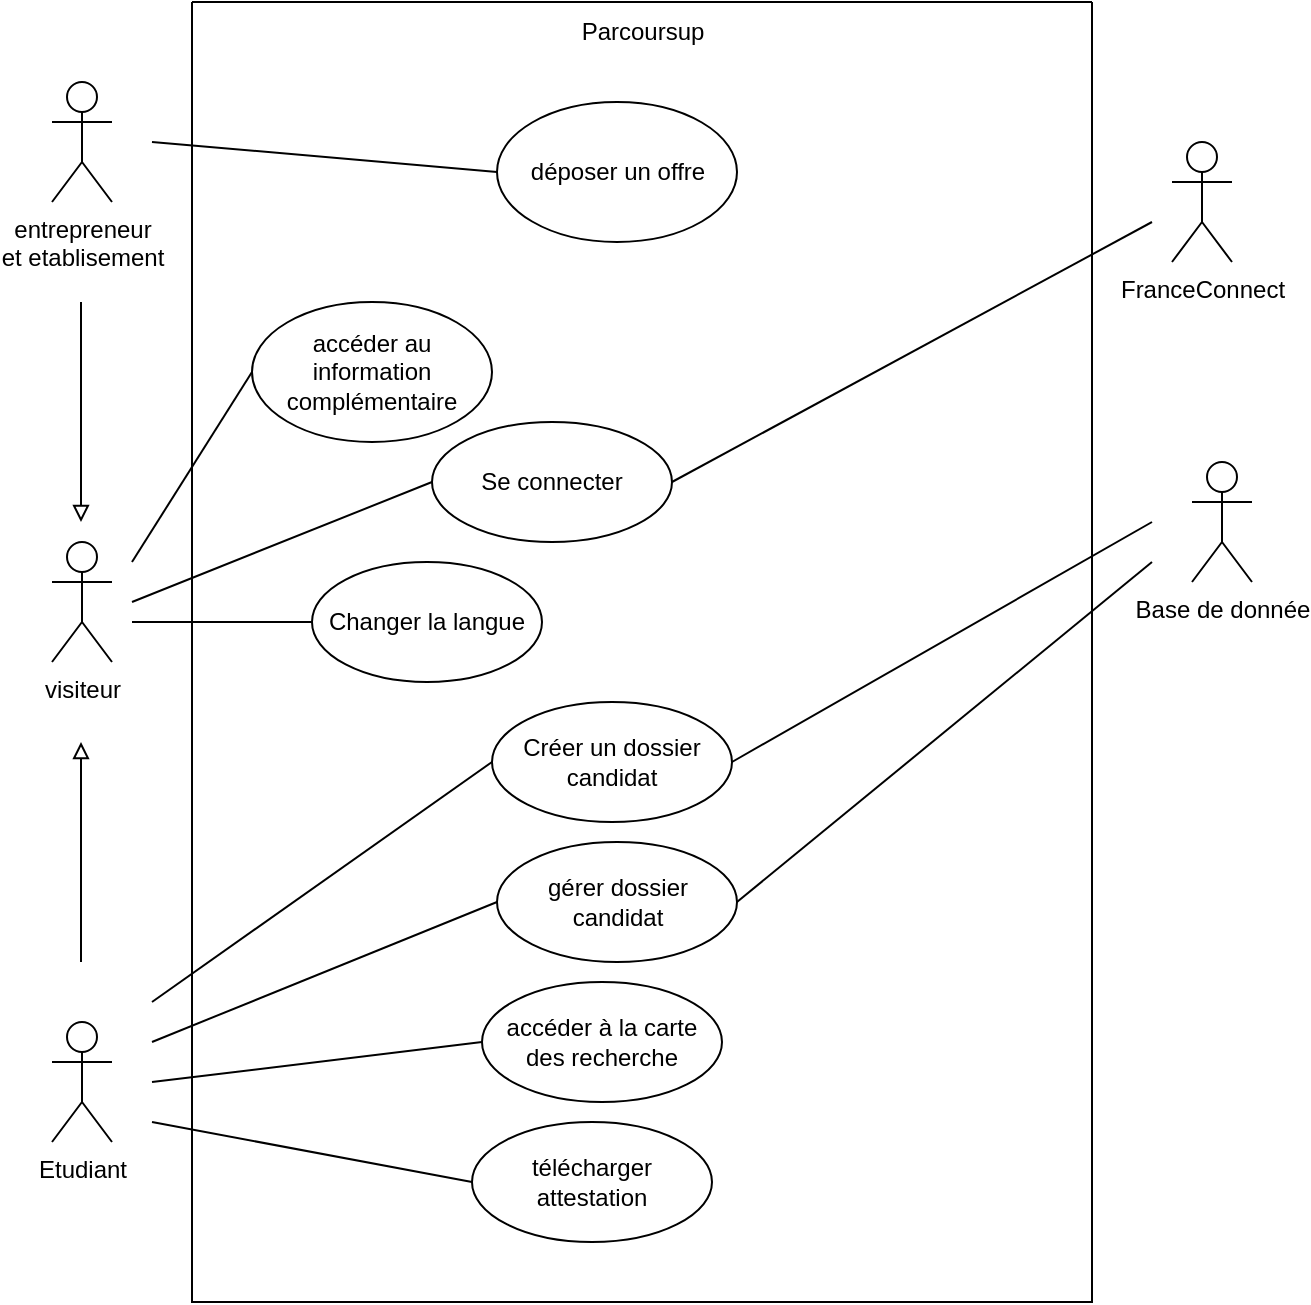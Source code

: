 <mxfile>
    <diagram name="Page-1" id="Ld-aAZMJW7dczljbfGay">
        <mxGraphModel dx="1047" dy="802" grid="1" gridSize="10" guides="1" tooltips="1" connect="1" arrows="1" fold="1" page="1" pageScale="1" pageWidth="827" pageHeight="1169" math="0" shadow="0">
            <root>
                <mxCell id="0"/>
                <mxCell id="1" parent="0"/>
                <mxCell id="6rPOjHN5C-XUqdba0Vjc-2" value="" style="swimlane;startSize=0;" parent="1" vertex="1">
                    <mxGeometry x="130" y="60" width="450" height="650" as="geometry"/>
                </mxCell>
                <mxCell id="2" style="edgeStyle=none;html=1;exitX=0;exitY=0.5;exitDx=0;exitDy=0;endArrow=none;endFill=0;" edge="1" parent="6rPOjHN5C-XUqdba0Vjc-2" source="6rPOjHN5C-XUqdba0Vjc-4">
                    <mxGeometry relative="1" as="geometry">
                        <mxPoint x="-30" y="300" as="targetPoint"/>
                    </mxGeometry>
                </mxCell>
                <mxCell id="10" style="edgeStyle=none;html=1;exitX=1;exitY=0.5;exitDx=0;exitDy=0;endArrow=none;endFill=0;" edge="1" parent="6rPOjHN5C-XUqdba0Vjc-2" source="6rPOjHN5C-XUqdba0Vjc-4">
                    <mxGeometry relative="1" as="geometry">
                        <mxPoint x="480" y="110" as="targetPoint"/>
                    </mxGeometry>
                </mxCell>
                <mxCell id="6rPOjHN5C-XUqdba0Vjc-4" value="Se connecter" style="ellipse;whiteSpace=wrap;html=1;" parent="6rPOjHN5C-XUqdba0Vjc-2" vertex="1">
                    <mxGeometry x="120" y="210" width="120" height="60" as="geometry"/>
                </mxCell>
                <mxCell id="4" style="edgeStyle=none;html=1;exitX=0;exitY=0.5;exitDx=0;exitDy=0;endArrow=none;endFill=0;" edge="1" parent="6rPOjHN5C-XUqdba0Vjc-2" source="6rPOjHN5C-XUqdba0Vjc-5">
                    <mxGeometry relative="1" as="geometry">
                        <mxPoint x="-20" y="500" as="targetPoint"/>
                    </mxGeometry>
                </mxCell>
                <mxCell id="8" style="edgeStyle=none;html=1;exitX=1;exitY=0.5;exitDx=0;exitDy=0;endArrow=none;endFill=0;" edge="1" parent="6rPOjHN5C-XUqdba0Vjc-2" source="6rPOjHN5C-XUqdba0Vjc-5">
                    <mxGeometry relative="1" as="geometry">
                        <mxPoint x="480" y="260" as="targetPoint"/>
                    </mxGeometry>
                </mxCell>
                <mxCell id="6rPOjHN5C-XUqdba0Vjc-5" value="Créer un dossier candidat" style="ellipse;whiteSpace=wrap;html=1;" parent="6rPOjHN5C-XUqdba0Vjc-2" vertex="1">
                    <mxGeometry x="150" y="350" width="120" height="60" as="geometry"/>
                </mxCell>
                <mxCell id="5" style="edgeStyle=none;html=1;exitX=0;exitY=0.5;exitDx=0;exitDy=0;endArrow=none;endFill=0;" edge="1" parent="6rPOjHN5C-XUqdba0Vjc-2" source="6rPOjHN5C-XUqdba0Vjc-6">
                    <mxGeometry relative="1" as="geometry">
                        <mxPoint x="-20" y="540" as="targetPoint"/>
                    </mxGeometry>
                </mxCell>
                <mxCell id="6rPOjHN5C-XUqdba0Vjc-6" value="accéder à la carte des recherche" style="ellipse;whiteSpace=wrap;html=1;" parent="6rPOjHN5C-XUqdba0Vjc-2" vertex="1">
                    <mxGeometry x="145" y="490" width="120" height="60" as="geometry"/>
                </mxCell>
                <mxCell id="6" style="edgeStyle=none;html=1;exitX=0;exitY=0.5;exitDx=0;exitDy=0;endArrow=none;endFill=0;" edge="1" parent="6rPOjHN5C-XUqdba0Vjc-2" source="6rPOjHN5C-XUqdba0Vjc-7">
                    <mxGeometry relative="1" as="geometry">
                        <mxPoint x="-20" y="560" as="targetPoint"/>
                    </mxGeometry>
                </mxCell>
                <mxCell id="6rPOjHN5C-XUqdba0Vjc-7" value="télécharger attestation" style="ellipse;whiteSpace=wrap;html=1;" parent="6rPOjHN5C-XUqdba0Vjc-2" vertex="1">
                    <mxGeometry x="140" y="560" width="120" height="60" as="geometry"/>
                </mxCell>
                <mxCell id="3" style="edgeStyle=none;html=1;exitX=0;exitY=0.5;exitDx=0;exitDy=0;endArrow=none;endFill=0;" edge="1" parent="6rPOjHN5C-XUqdba0Vjc-2" source="6rPOjHN5C-XUqdba0Vjc-8">
                    <mxGeometry relative="1" as="geometry">
                        <mxPoint x="-30" y="280" as="targetPoint"/>
                    </mxGeometry>
                </mxCell>
                <mxCell id="6rPOjHN5C-XUqdba0Vjc-8" value="accéder au information complémentaire" style="ellipse;whiteSpace=wrap;html=1;" parent="6rPOjHN5C-XUqdba0Vjc-2" vertex="1">
                    <mxGeometry x="30" y="150" width="120" height="70" as="geometry"/>
                </mxCell>
                <mxCell id="12" style="edgeStyle=none;html=1;exitX=0;exitY=0.5;exitDx=0;exitDy=0;endArrow=none;endFill=0;" edge="1" parent="6rPOjHN5C-XUqdba0Vjc-2" source="11">
                    <mxGeometry relative="1" as="geometry">
                        <mxPoint x="-20" y="520" as="targetPoint"/>
                    </mxGeometry>
                </mxCell>
                <mxCell id="13" style="edgeStyle=none;html=1;exitX=1;exitY=0.5;exitDx=0;exitDy=0;endArrow=none;endFill=0;" edge="1" parent="6rPOjHN5C-XUqdba0Vjc-2" source="11">
                    <mxGeometry relative="1" as="geometry">
                        <mxPoint x="480" y="280" as="targetPoint"/>
                    </mxGeometry>
                </mxCell>
                <mxCell id="11" value="gérer dossier candidat" style="ellipse;whiteSpace=wrap;html=1;" vertex="1" parent="6rPOjHN5C-XUqdba0Vjc-2">
                    <mxGeometry x="152.5" y="420" width="120" height="60" as="geometry"/>
                </mxCell>
                <mxCell id="15" value="Parcoursup" style="text;html=1;align=center;verticalAlign=middle;resizable=0;points=[];autosize=1;strokeColor=none;fillColor=none;" vertex="1" parent="6rPOjHN5C-XUqdba0Vjc-2">
                    <mxGeometry x="185" width="80" height="30" as="geometry"/>
                </mxCell>
                <mxCell id="17" style="edgeStyle=none;html=1;exitX=0;exitY=0.5;exitDx=0;exitDy=0;endArrow=none;endFill=0;" edge="1" parent="6rPOjHN5C-XUqdba0Vjc-2" source="16">
                    <mxGeometry relative="1" as="geometry">
                        <mxPoint x="-30" y="310" as="targetPoint"/>
                    </mxGeometry>
                </mxCell>
                <mxCell id="16" value="Changer la langue" style="ellipse;whiteSpace=wrap;html=1;" vertex="1" parent="6rPOjHN5C-XUqdba0Vjc-2">
                    <mxGeometry x="60" y="280" width="115" height="60" as="geometry"/>
                </mxCell>
                <mxCell id="22" style="edgeStyle=none;html=1;exitX=0;exitY=0.5;exitDx=0;exitDy=0;endArrow=none;endFill=0;" edge="1" parent="6rPOjHN5C-XUqdba0Vjc-2" source="19">
                    <mxGeometry relative="1" as="geometry">
                        <mxPoint x="-20" y="70" as="targetPoint"/>
                    </mxGeometry>
                </mxCell>
                <mxCell id="19" value="déposer un offre" style="ellipse;whiteSpace=wrap;html=1;" vertex="1" parent="6rPOjHN5C-XUqdba0Vjc-2">
                    <mxGeometry x="152.5" y="50" width="120" height="70" as="geometry"/>
                </mxCell>
                <mxCell id="6rPOjHN5C-XUqdba0Vjc-3" value="Etudiant" style="shape=umlActor;verticalLabelPosition=bottom;verticalAlign=top;html=1;outlineConnect=0;" parent="1" vertex="1">
                    <mxGeometry x="60" y="570" width="30" height="60" as="geometry"/>
                </mxCell>
                <mxCell id="Ca6PlRF5rk4T8O6qITH9-8" value="visiteur" style="shape=umlActor;verticalLabelPosition=bottom;verticalAlign=top;html=1;outlineConnect=0;" parent="1" vertex="1">
                    <mxGeometry x="60" y="330" width="30" height="60" as="geometry"/>
                </mxCell>
                <mxCell id="7" value="" style="edgeStyle=none;orthogonalLoop=1;jettySize=auto;html=1;endArrow=block;endFill=0;" edge="1" parent="1">
                    <mxGeometry width="100" relative="1" as="geometry">
                        <mxPoint x="74.5" y="540" as="sourcePoint"/>
                        <mxPoint x="74.5" y="430" as="targetPoint"/>
                        <Array as="points"/>
                    </mxGeometry>
                </mxCell>
                <mxCell id="9" value="FranceConnect" style="shape=umlActor;verticalLabelPosition=bottom;verticalAlign=top;html=1;outlineConnect=0;" vertex="1" parent="1">
                    <mxGeometry x="620" y="130" width="30" height="60" as="geometry"/>
                </mxCell>
                <mxCell id="14" value="Base de donnée" style="shape=umlActor;verticalLabelPosition=bottom;verticalAlign=top;html=1;outlineConnect=0;" vertex="1" parent="1">
                    <mxGeometry x="630" y="290" width="30" height="60" as="geometry"/>
                </mxCell>
                <mxCell id="18" value="entrepreneur&lt;div&gt;et etablisement&lt;/div&gt;" style="shape=umlActor;verticalLabelPosition=bottom;verticalAlign=top;html=1;outlineConnect=0;" vertex="1" parent="1">
                    <mxGeometry x="60" y="100" width="30" height="60" as="geometry"/>
                </mxCell>
                <mxCell id="21" value="" style="edgeStyle=none;orthogonalLoop=1;jettySize=auto;html=1;endArrow=none;endFill=0;startArrow=block;startFill=0;" edge="1" parent="1">
                    <mxGeometry width="100" relative="1" as="geometry">
                        <mxPoint x="74.5" y="320" as="sourcePoint"/>
                        <mxPoint x="74.5" y="210" as="targetPoint"/>
                        <Array as="points"/>
                    </mxGeometry>
                </mxCell>
            </root>
        </mxGraphModel>
    </diagram>
</mxfile>